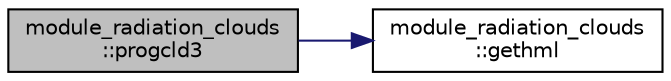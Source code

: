 digraph "module_radiation_clouds::progcld3"
{
  edge [fontname="Helvetica",fontsize="10",labelfontname="Helvetica",labelfontsize="10"];
  node [fontname="Helvetica",fontsize="10",shape=record];
  rankdir="LR";
  Node9 [label="module_radiation_clouds\l::progcld3",height=0.2,width=0.4,color="black", fillcolor="grey75", style="filled", fontcolor="black"];
  Node9 -> Node10 [color="midnightblue",fontsize="10",style="solid",fontname="Helvetica"];
  Node10 [label="module_radiation_clouds\l::gethml",height=0.2,width=0.4,color="black", fillcolor="white", style="filled",URL="$group__module__radiation__clouds.html#gac231d967afcfb252dedba82e9085b34d",tooltip="This subroutine computes high, mid, low, total, and boundary cloud fractions and cloud top/bottom lay..."];
}
